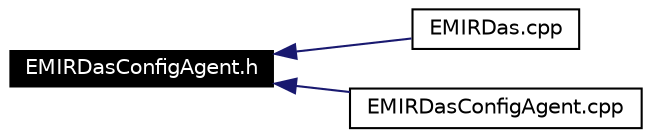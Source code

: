 digraph G
{
  edge [fontname="Helvetica",fontsize=10,labelfontname="Helvetica",labelfontsize=10];
  node [fontname="Helvetica",fontsize=10,shape=record];
  rankdir=LR;
  Node1 [label="EMIRDasConfigAgent.h",height=0.2,width=0.4,color="white", fillcolor="black", style="filled" fontcolor="white"];
  Node1 -> Node2 [dir=back,color="midnightblue",fontsize=10,style="solid",fontname="Helvetica"];
  Node2 [label="EMIRDas.cpp",height=0.2,width=0.4,color="black", fillcolor="white", style="filled",URL="$EMIRDas_8cpp.html"];
  Node1 -> Node3 [dir=back,color="midnightblue",fontsize=10,style="solid",fontname="Helvetica"];
  Node3 [label="EMIRDasConfigAgent.cpp",height=0.2,width=0.4,color="black", fillcolor="white", style="filled",URL="$EMIRDasConfigAgent_8cpp.html"];
}
